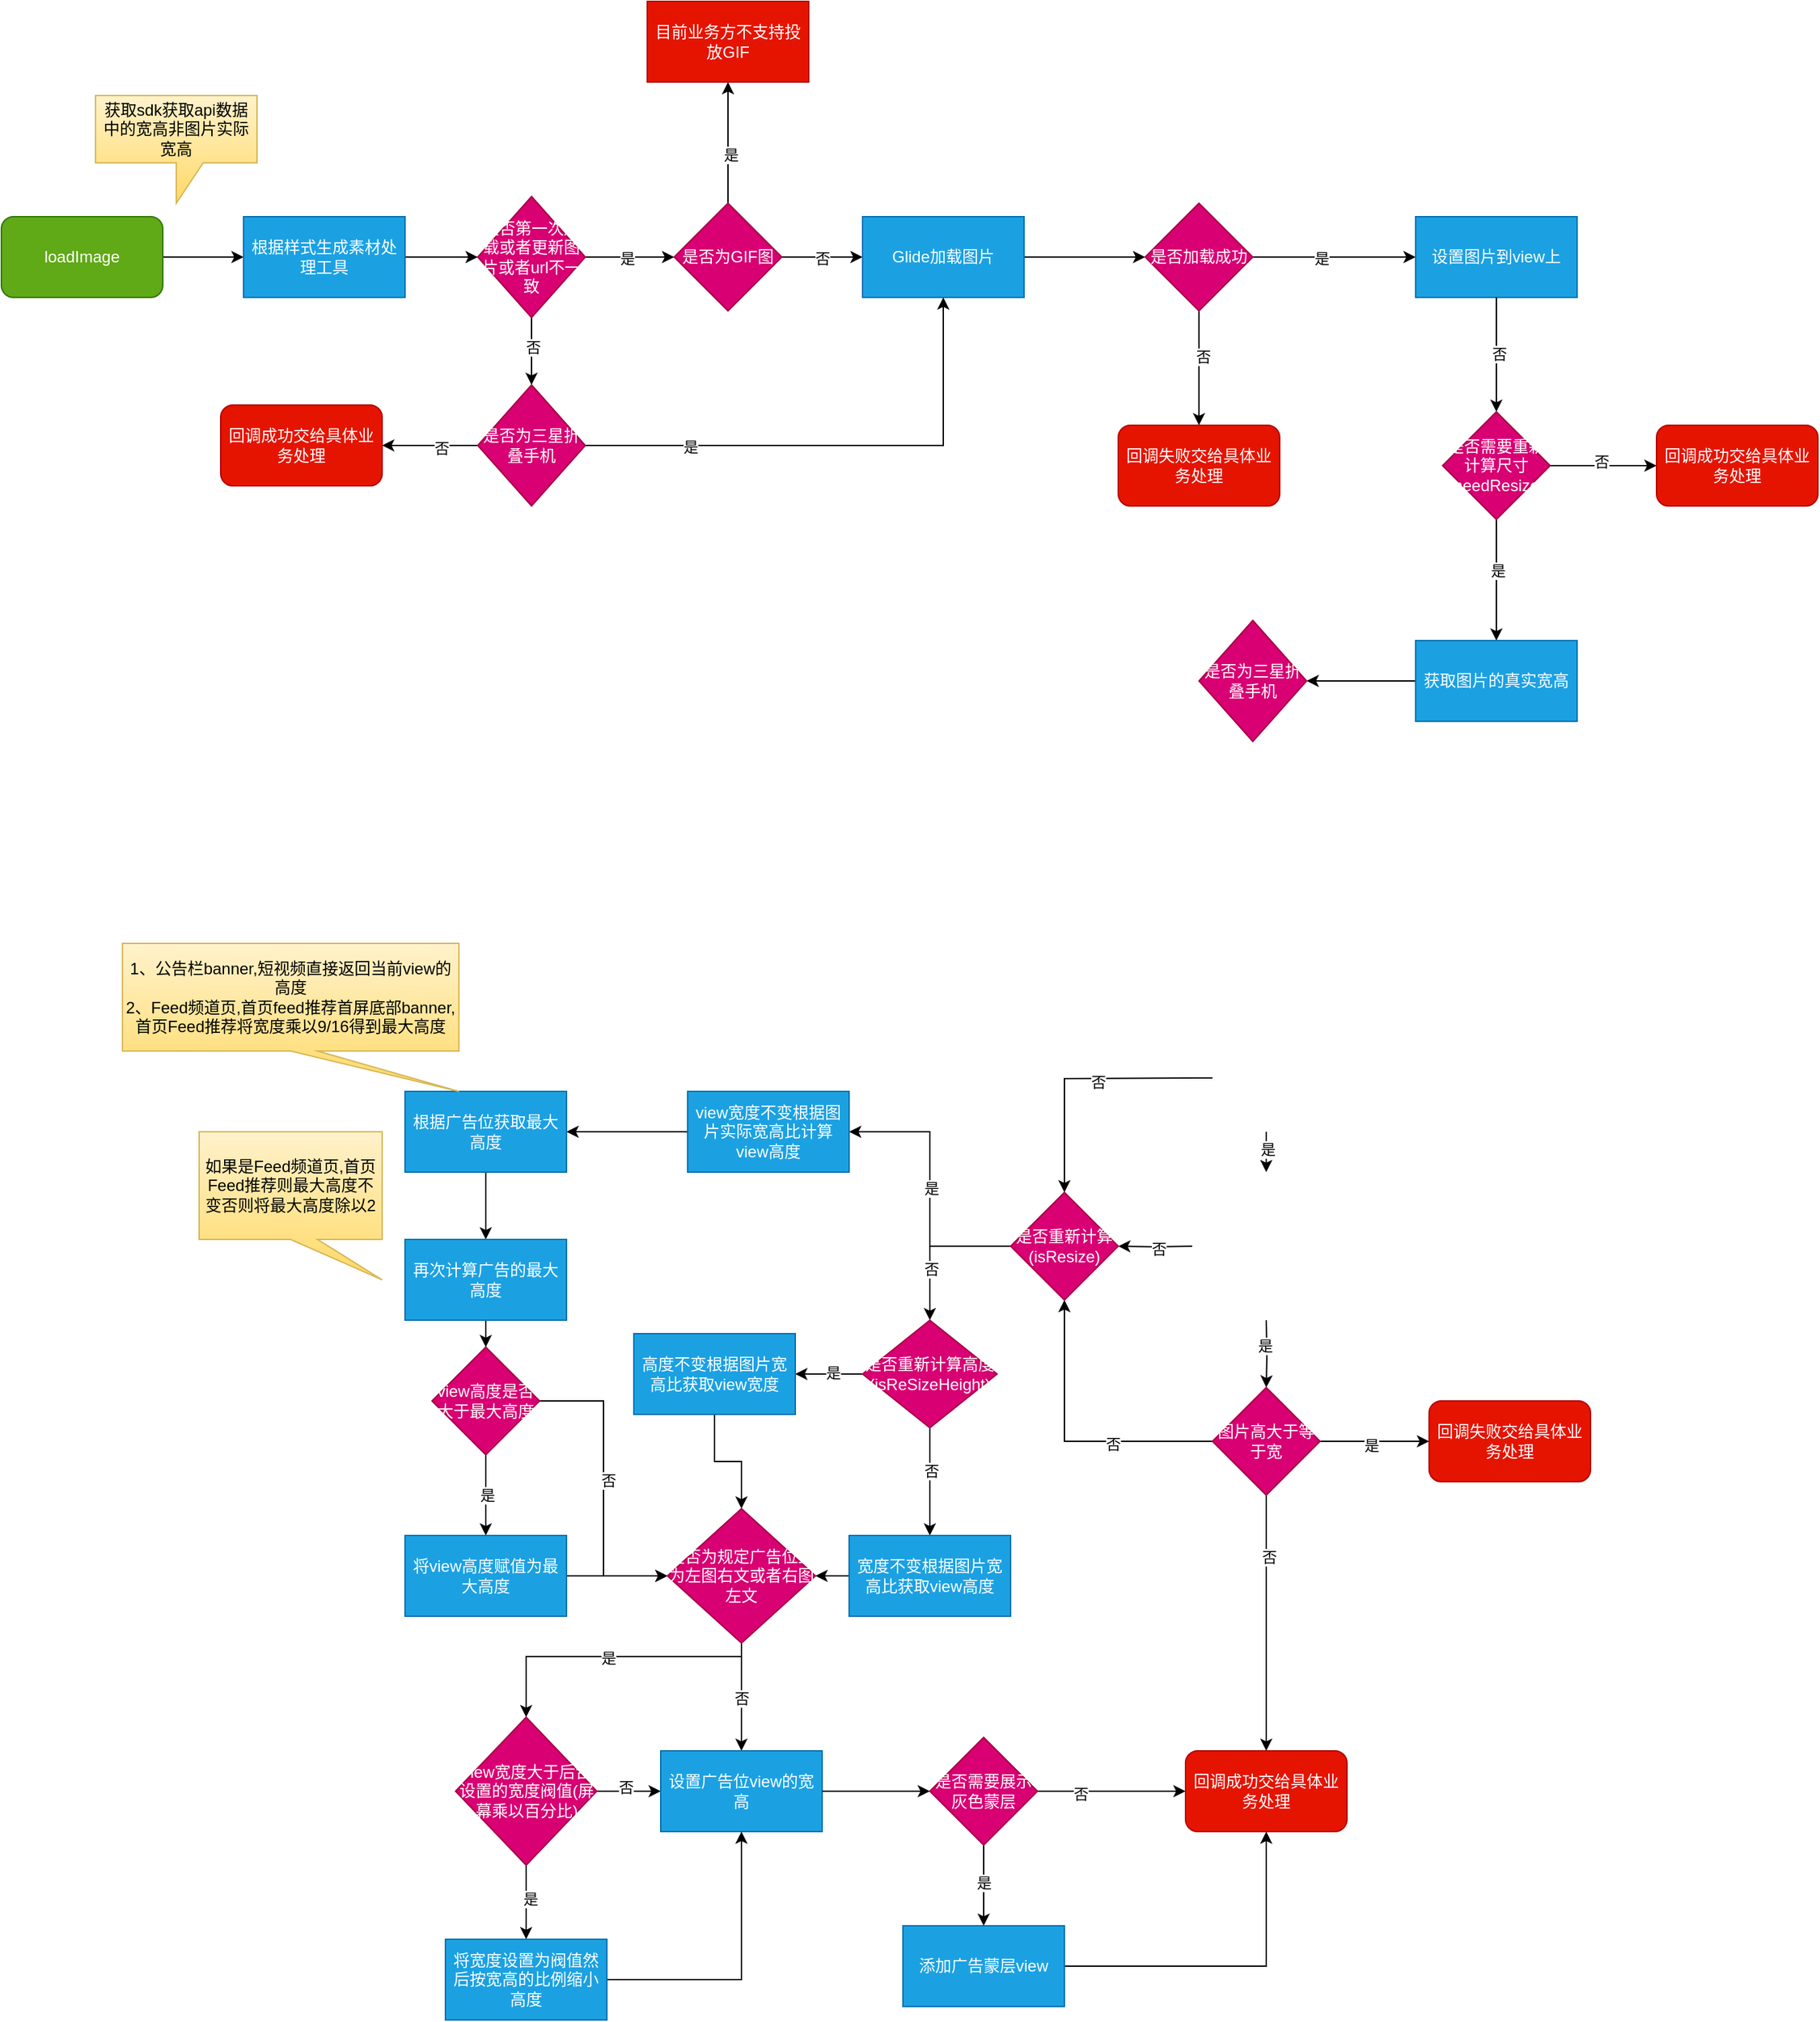 <mxfile version="24.7.6">
  <diagram name="第 1 页" id="vQQTo5CK2mZ0Q3ef4hsB">
    <mxGraphModel dx="1121" dy="620" grid="1" gridSize="10" guides="1" tooltips="1" connect="1" arrows="1" fold="1" page="1" pageScale="1" pageWidth="827" pageHeight="1169" math="0" shadow="0">
      <root>
        <mxCell id="0" />
        <mxCell id="1" parent="0" />
        <mxCell id="pHdFENeI3ban-D4qEMwR-1" value="" style="edgeStyle=orthogonalEdgeStyle;rounded=0;orthogonalLoop=1;jettySize=auto;html=1;entryX=0;entryY=0.5;entryDx=0;entryDy=0;" edge="1" parent="1" source="pHdFENeI3ban-D4qEMwR-2" target="pHdFENeI3ban-D4qEMwR-172">
          <mxGeometry relative="1" as="geometry">
            <mxPoint x="260" y="270" as="targetPoint" />
          </mxGeometry>
        </mxCell>
        <mxCell id="pHdFENeI3ban-D4qEMwR-2" value="loadImage" style="rounded=1;whiteSpace=wrap;html=1;fillColor=#60a917;fontColor=#ffffff;strokeColor=#2D7600;" vertex="1" parent="1">
          <mxGeometry x="20" y="240" width="120" height="60" as="geometry" />
        </mxCell>
        <mxCell id="pHdFENeI3ban-D4qEMwR-3" value="" style="edgeStyle=orthogonalEdgeStyle;rounded=0;orthogonalLoop=1;jettySize=auto;html=1;" edge="1" parent="1" source="pHdFENeI3ban-D4qEMwR-7" target="pHdFENeI3ban-D4qEMwR-13">
          <mxGeometry relative="1" as="geometry" />
        </mxCell>
        <mxCell id="pHdFENeI3ban-D4qEMwR-4" value="是" style="edgeLabel;html=1;align=center;verticalAlign=middle;resizable=0;points=[];" vertex="1" connectable="0" parent="pHdFENeI3ban-D4qEMwR-3">
          <mxGeometry x="-0.075" y="-1" relative="1" as="geometry">
            <mxPoint as="offset" />
          </mxGeometry>
        </mxCell>
        <mxCell id="pHdFENeI3ban-D4qEMwR-5" value="" style="edgeStyle=orthogonalEdgeStyle;rounded=0;orthogonalLoop=1;jettySize=auto;html=1;" edge="1" parent="1" source="pHdFENeI3ban-D4qEMwR-7" target="pHdFENeI3ban-D4qEMwR-169">
          <mxGeometry relative="1" as="geometry" />
        </mxCell>
        <mxCell id="pHdFENeI3ban-D4qEMwR-6" value="否" style="edgeLabel;html=1;align=center;verticalAlign=middle;resizable=0;points=[];" vertex="1" connectable="0" parent="pHdFENeI3ban-D4qEMwR-5">
          <mxGeometry x="-0.127" y="1" relative="1" as="geometry">
            <mxPoint as="offset" />
          </mxGeometry>
        </mxCell>
        <mxCell id="pHdFENeI3ban-D4qEMwR-7" value="是否第一次加载或者更新图片或者url不一致" style="rhombus;whiteSpace=wrap;html=1;fillColor=#d80073;fontColor=#ffffff;strokeColor=#A50040;" vertex="1" parent="1">
          <mxGeometry x="374" y="225" width="80" height="90" as="geometry" />
        </mxCell>
        <mxCell id="pHdFENeI3ban-D4qEMwR-8" value="获取sdk获取api数据中的宽高非图片实际宽高" style="shape=callout;whiteSpace=wrap;html=1;perimeter=calloutPerimeter;fillColor=#fff2cc;strokeColor=#d6b656;gradientColor=#ffd966;" vertex="1" parent="1">
          <mxGeometry x="90" y="150" width="120" height="80" as="geometry" />
        </mxCell>
        <mxCell id="pHdFENeI3ban-D4qEMwR-9" value="" style="edgeStyle=orthogonalEdgeStyle;rounded=0;orthogonalLoop=1;jettySize=auto;html=1;" edge="1" parent="1" source="pHdFENeI3ban-D4qEMwR-13" target="pHdFENeI3ban-D4qEMwR-14">
          <mxGeometry relative="1" as="geometry" />
        </mxCell>
        <mxCell id="pHdFENeI3ban-D4qEMwR-10" value="是" style="edgeLabel;html=1;align=center;verticalAlign=middle;resizable=0;points=[];" vertex="1" connectable="0" parent="pHdFENeI3ban-D4qEMwR-9">
          <mxGeometry x="-0.2" y="-2" relative="1" as="geometry">
            <mxPoint as="offset" />
          </mxGeometry>
        </mxCell>
        <mxCell id="pHdFENeI3ban-D4qEMwR-11" value="" style="edgeStyle=orthogonalEdgeStyle;rounded=0;orthogonalLoop=1;jettySize=auto;html=1;entryX=0;entryY=0.5;entryDx=0;entryDy=0;" edge="1" parent="1" source="pHdFENeI3ban-D4qEMwR-13" target="pHdFENeI3ban-D4qEMwR-30">
          <mxGeometry relative="1" as="geometry">
            <mxPoint x="650" y="270" as="targetPoint" />
          </mxGeometry>
        </mxCell>
        <mxCell id="pHdFENeI3ban-D4qEMwR-12" value="否" style="edgeLabel;html=1;align=center;verticalAlign=middle;resizable=0;points=[];" vertex="1" connectable="0" parent="pHdFENeI3ban-D4qEMwR-11">
          <mxGeometry y="-1" relative="1" as="geometry">
            <mxPoint as="offset" />
          </mxGeometry>
        </mxCell>
        <mxCell id="pHdFENeI3ban-D4qEMwR-13" value="是否为GIF图" style="rhombus;whiteSpace=wrap;html=1;fillColor=#d80073;fontColor=#ffffff;strokeColor=#A50040;" vertex="1" parent="1">
          <mxGeometry x="520" y="230" width="80" height="80" as="geometry" />
        </mxCell>
        <mxCell id="pHdFENeI3ban-D4qEMwR-14" value="目前业务方不支持投放GIF" style="whiteSpace=wrap;html=1;fillColor=#e51400;fontColor=#ffffff;strokeColor=#B20000;" vertex="1" parent="1">
          <mxGeometry x="500" y="80" width="120" height="60" as="geometry" />
        </mxCell>
        <mxCell id="pHdFENeI3ban-D4qEMwR-29" value="" style="edgeStyle=orthogonalEdgeStyle;rounded=0;orthogonalLoop=1;jettySize=auto;html=1;" edge="1" parent="1" source="pHdFENeI3ban-D4qEMwR-30" target="pHdFENeI3ban-D4qEMwR-75">
          <mxGeometry relative="1" as="geometry" />
        </mxCell>
        <mxCell id="pHdFENeI3ban-D4qEMwR-30" value="Glide加载图片" style="whiteSpace=wrap;html=1;fillColor=#1ba1e2;fontColor=#ffffff;strokeColor=#006EAF;" vertex="1" parent="1">
          <mxGeometry x="660" y="240" width="120" height="60" as="geometry" />
        </mxCell>
        <mxCell id="pHdFENeI3ban-D4qEMwR-71" value="" style="edgeStyle=orthogonalEdgeStyle;rounded=0;orthogonalLoop=1;jettySize=auto;html=1;" edge="1" parent="1" source="pHdFENeI3ban-D4qEMwR-75" target="pHdFENeI3ban-D4qEMwR-77">
          <mxGeometry relative="1" as="geometry" />
        </mxCell>
        <mxCell id="pHdFENeI3ban-D4qEMwR-72" value="是" style="edgeLabel;html=1;align=center;verticalAlign=middle;resizable=0;points=[];" vertex="1" connectable="0" parent="pHdFENeI3ban-D4qEMwR-71">
          <mxGeometry x="-0.162" y="-1" relative="1" as="geometry">
            <mxPoint as="offset" />
          </mxGeometry>
        </mxCell>
        <mxCell id="pHdFENeI3ban-D4qEMwR-73" value="" style="edgeStyle=orthogonalEdgeStyle;rounded=0;orthogonalLoop=1;jettySize=auto;html=1;" edge="1" parent="1" source="pHdFENeI3ban-D4qEMwR-75" target="pHdFENeI3ban-D4qEMwR-171">
          <mxGeometry relative="1" as="geometry" />
        </mxCell>
        <mxCell id="pHdFENeI3ban-D4qEMwR-74" value="否" style="edgeLabel;html=1;align=center;verticalAlign=middle;resizable=0;points=[];" vertex="1" connectable="0" parent="pHdFENeI3ban-D4qEMwR-73">
          <mxGeometry x="-0.2" y="3" relative="1" as="geometry">
            <mxPoint as="offset" />
          </mxGeometry>
        </mxCell>
        <mxCell id="pHdFENeI3ban-D4qEMwR-75" value="是否加载成功" style="rhombus;whiteSpace=wrap;html=1;fillColor=#d80073;fontColor=#ffffff;strokeColor=#A50040;" vertex="1" parent="1">
          <mxGeometry x="870" y="230" width="80" height="80" as="geometry" />
        </mxCell>
        <mxCell id="pHdFENeI3ban-D4qEMwR-77" value="设置图片到view上" style="whiteSpace=wrap;html=1;rounded=0;fillColor=#1ba1e2;fontColor=#ffffff;strokeColor=#006EAF;" vertex="1" parent="1">
          <mxGeometry x="1071" y="240" width="120" height="60" as="geometry" />
        </mxCell>
        <mxCell id="pHdFENeI3ban-D4qEMwR-80" value="" style="edgeStyle=orthogonalEdgeStyle;rounded=0;orthogonalLoop=1;jettySize=auto;html=1;exitX=0.5;exitY=1;exitDx=0;exitDy=0;" edge="1" parent="1" source="pHdFENeI3ban-D4qEMwR-77" target="pHdFENeI3ban-D4qEMwR-89">
          <mxGeometry relative="1" as="geometry">
            <mxPoint x="1131" y="480" as="sourcePoint" />
          </mxGeometry>
        </mxCell>
        <mxCell id="pHdFENeI3ban-D4qEMwR-81" value="否" style="edgeLabel;html=1;align=center;verticalAlign=middle;resizable=0;points=[];" vertex="1" connectable="0" parent="pHdFENeI3ban-D4qEMwR-80">
          <mxGeometry x="-0.011" y="2" relative="1" as="geometry">
            <mxPoint as="offset" />
          </mxGeometry>
        </mxCell>
        <mxCell id="pHdFENeI3ban-D4qEMwR-85" value="" style="edgeStyle=orthogonalEdgeStyle;rounded=0;orthogonalLoop=1;jettySize=auto;html=1;entryX=0;entryY=0.5;entryDx=0;entryDy=0;" edge="1" parent="1" source="pHdFENeI3ban-D4qEMwR-89" target="pHdFENeI3ban-D4qEMwR-90">
          <mxGeometry relative="1" as="geometry">
            <mxPoint x="1031" y="740" as="targetPoint" />
          </mxGeometry>
        </mxCell>
        <mxCell id="pHdFENeI3ban-D4qEMwR-86" value="否" style="edgeLabel;html=1;align=center;verticalAlign=middle;resizable=0;points=[];" vertex="1" connectable="0" parent="pHdFENeI3ban-D4qEMwR-85">
          <mxGeometry x="-0.056" y="3" relative="1" as="geometry">
            <mxPoint as="offset" />
          </mxGeometry>
        </mxCell>
        <mxCell id="pHdFENeI3ban-D4qEMwR-87" value="" style="edgeStyle=orthogonalEdgeStyle;rounded=0;orthogonalLoop=1;jettySize=auto;html=1;" edge="1" parent="1" source="pHdFENeI3ban-D4qEMwR-89" target="pHdFENeI3ban-D4qEMwR-92">
          <mxGeometry relative="1" as="geometry" />
        </mxCell>
        <mxCell id="pHdFENeI3ban-D4qEMwR-88" value="是" style="edgeLabel;html=1;align=center;verticalAlign=middle;resizable=0;points=[];" vertex="1" connectable="0" parent="pHdFENeI3ban-D4qEMwR-87">
          <mxGeometry x="-0.159" y="1" relative="1" as="geometry">
            <mxPoint as="offset" />
          </mxGeometry>
        </mxCell>
        <mxCell id="pHdFENeI3ban-D4qEMwR-89" value="是否需要重新计算尺寸(needResize)" style="rhombus;whiteSpace=wrap;html=1;fillColor=#d80073;fontColor=#ffffff;strokeColor=#A50040;" vertex="1" parent="1">
          <mxGeometry x="1091" y="385" width="80" height="80" as="geometry" />
        </mxCell>
        <mxCell id="pHdFENeI3ban-D4qEMwR-90" value="回调成功交给具体业务处理" style="whiteSpace=wrap;html=1;rounded=1;fillColor=#e51400;fontColor=#ffffff;strokeColor=#B20000;" vertex="1" parent="1">
          <mxGeometry x="1250" y="395" width="120" height="60" as="geometry" />
        </mxCell>
        <mxCell id="pHdFENeI3ban-D4qEMwR-91" value="" style="edgeStyle=orthogonalEdgeStyle;rounded=0;orthogonalLoop=1;jettySize=auto;html=1;entryX=1;entryY=0.5;entryDx=0;entryDy=0;" edge="1" parent="1" source="pHdFENeI3ban-D4qEMwR-92" target="pHdFENeI3ban-D4qEMwR-178">
          <mxGeometry relative="1" as="geometry">
            <mxPoint x="950" y="585" as="targetPoint" />
          </mxGeometry>
        </mxCell>
        <mxCell id="pHdFENeI3ban-D4qEMwR-92" value="获取图片的真实宽高" style="rounded=0;whiteSpace=wrap;html=1;fillColor=#1ba1e2;fontColor=#ffffff;strokeColor=#006EAF;" vertex="1" parent="1">
          <mxGeometry x="1071" y="555" width="120" height="60" as="geometry" />
        </mxCell>
        <mxCell id="pHdFENeI3ban-D4qEMwR-93" value="" style="edgeStyle=orthogonalEdgeStyle;rounded=0;orthogonalLoop=1;jettySize=auto;html=1;" edge="1" parent="1">
          <mxGeometry relative="1" as="geometry">
            <mxPoint x="960" y="920.0" as="sourcePoint" />
            <mxPoint x="960" y="950.0" as="targetPoint" />
          </mxGeometry>
        </mxCell>
        <mxCell id="pHdFENeI3ban-D4qEMwR-94" value="是" style="edgeLabel;html=1;align=center;verticalAlign=middle;resizable=0;points=[];" vertex="1" connectable="0" parent="pHdFENeI3ban-D4qEMwR-93">
          <mxGeometry x="-0.166" y="1" relative="1" as="geometry">
            <mxPoint as="offset" />
          </mxGeometry>
        </mxCell>
        <mxCell id="pHdFENeI3ban-D4qEMwR-95" style="edgeStyle=orthogonalEdgeStyle;rounded=0;orthogonalLoop=1;jettySize=auto;html=1;entryX=0.5;entryY=0;entryDx=0;entryDy=0;" edge="1" parent="1" target="pHdFENeI3ban-D4qEMwR-115">
          <mxGeometry relative="1" as="geometry">
            <mxPoint x="820" y="980" as="targetPoint" />
            <mxPoint x="920.0" y="880" as="sourcePoint" />
          </mxGeometry>
        </mxCell>
        <mxCell id="pHdFENeI3ban-D4qEMwR-96" value="否" style="edgeLabel;html=1;align=center;verticalAlign=middle;resizable=0;points=[];" vertex="1" connectable="0" parent="pHdFENeI3ban-D4qEMwR-95">
          <mxGeometry x="-0.123" y="2" relative="1" as="geometry">
            <mxPoint as="offset" />
          </mxGeometry>
        </mxCell>
        <mxCell id="pHdFENeI3ban-D4qEMwR-98" value="" style="edgeStyle=orthogonalEdgeStyle;rounded=0;orthogonalLoop=1;jettySize=auto;html=1;" edge="1" parent="1" target="pHdFENeI3ban-D4qEMwR-110">
          <mxGeometry relative="1" as="geometry">
            <mxPoint x="960" y="1060" as="sourcePoint" />
          </mxGeometry>
        </mxCell>
        <mxCell id="pHdFENeI3ban-D4qEMwR-99" value="是" style="edgeLabel;html=1;align=center;verticalAlign=middle;resizable=0;points=[];" vertex="1" connectable="0" parent="pHdFENeI3ban-D4qEMwR-98">
          <mxGeometry x="-0.245" y="-2" relative="1" as="geometry">
            <mxPoint as="offset" />
          </mxGeometry>
        </mxCell>
        <mxCell id="pHdFENeI3ban-D4qEMwR-100" value="" style="edgeStyle=orthogonalEdgeStyle;rounded=0;orthogonalLoop=1;jettySize=auto;html=1;" edge="1" parent="1" target="pHdFENeI3ban-D4qEMwR-115">
          <mxGeometry relative="1" as="geometry">
            <mxPoint x="905.0" y="1005" as="sourcePoint" />
          </mxGeometry>
        </mxCell>
        <mxCell id="pHdFENeI3ban-D4qEMwR-101" value="否" style="edgeLabel;html=1;align=center;verticalAlign=middle;resizable=0;points=[];" vertex="1" connectable="0" parent="pHdFENeI3ban-D4qEMwR-100">
          <mxGeometry x="-0.118" y="1" relative="1" as="geometry">
            <mxPoint x="-1" as="offset" />
          </mxGeometry>
        </mxCell>
        <mxCell id="pHdFENeI3ban-D4qEMwR-103" value="回调失败交给具体业务处理" style="rounded=1;whiteSpace=wrap;html=1;fillColor=#e51400;fontColor=#ffffff;strokeColor=#B20000;" vertex="1" parent="1">
          <mxGeometry x="1081" y="1120" width="120" height="60" as="geometry" />
        </mxCell>
        <mxCell id="pHdFENeI3ban-D4qEMwR-104" value="" style="edgeStyle=orthogonalEdgeStyle;rounded=0;orthogonalLoop=1;jettySize=auto;html=1;" edge="1" parent="1" source="pHdFENeI3ban-D4qEMwR-110" target="pHdFENeI3ban-D4qEMwR-103">
          <mxGeometry relative="1" as="geometry" />
        </mxCell>
        <mxCell id="pHdFENeI3ban-D4qEMwR-105" value="是" style="edgeLabel;html=1;align=center;verticalAlign=middle;resizable=0;points=[];" vertex="1" connectable="0" parent="pHdFENeI3ban-D4qEMwR-104">
          <mxGeometry x="-0.078" y="-3" relative="1" as="geometry">
            <mxPoint as="offset" />
          </mxGeometry>
        </mxCell>
        <mxCell id="pHdFENeI3ban-D4qEMwR-106" style="edgeStyle=orthogonalEdgeStyle;rounded=0;orthogonalLoop=1;jettySize=auto;html=1;entryX=0.5;entryY=1;entryDx=0;entryDy=0;" edge="1" parent="1" source="pHdFENeI3ban-D4qEMwR-110" target="pHdFENeI3ban-D4qEMwR-115">
          <mxGeometry relative="1" as="geometry" />
        </mxCell>
        <mxCell id="pHdFENeI3ban-D4qEMwR-107" value="否" style="edgeLabel;html=1;align=center;verticalAlign=middle;resizable=0;points=[];" vertex="1" connectable="0" parent="pHdFENeI3ban-D4qEMwR-106">
          <mxGeometry x="-0.321" y="2" relative="1" as="geometry">
            <mxPoint x="-1" as="offset" />
          </mxGeometry>
        </mxCell>
        <mxCell id="pHdFENeI3ban-D4qEMwR-108" style="edgeStyle=orthogonalEdgeStyle;rounded=0;orthogonalLoop=1;jettySize=auto;html=1;" edge="1" parent="1" source="pHdFENeI3ban-D4qEMwR-110" target="pHdFENeI3ban-D4qEMwR-158">
          <mxGeometry relative="1" as="geometry" />
        </mxCell>
        <mxCell id="pHdFENeI3ban-D4qEMwR-109" value="否" style="edgeLabel;html=1;align=center;verticalAlign=middle;resizable=0;points=[];" vertex="1" connectable="0" parent="pHdFENeI3ban-D4qEMwR-108">
          <mxGeometry x="-0.517" y="2" relative="1" as="geometry">
            <mxPoint as="offset" />
          </mxGeometry>
        </mxCell>
        <mxCell id="pHdFENeI3ban-D4qEMwR-110" value="图片高大于等于宽" style="rhombus;whiteSpace=wrap;html=1;rounded=0;fillColor=#d80073;fontColor=#ffffff;strokeColor=#A50040;" vertex="1" parent="1">
          <mxGeometry x="920" y="1110" width="80" height="80" as="geometry" />
        </mxCell>
        <mxCell id="pHdFENeI3ban-D4qEMwR-111" style="edgeStyle=orthogonalEdgeStyle;rounded=0;orthogonalLoop=1;jettySize=auto;html=1;entryX=1;entryY=0.5;entryDx=0;entryDy=0;" edge="1" parent="1" source="pHdFENeI3ban-D4qEMwR-115" target="pHdFENeI3ban-D4qEMwR-117">
          <mxGeometry relative="1" as="geometry" />
        </mxCell>
        <mxCell id="pHdFENeI3ban-D4qEMwR-112" value="是" style="edgeLabel;html=1;align=center;verticalAlign=middle;resizable=0;points=[];" vertex="1" connectable="0" parent="pHdFENeI3ban-D4qEMwR-111">
          <mxGeometry x="-0.006" y="-1" relative="1" as="geometry">
            <mxPoint y="-1" as="offset" />
          </mxGeometry>
        </mxCell>
        <mxCell id="pHdFENeI3ban-D4qEMwR-113" style="edgeStyle=orthogonalEdgeStyle;rounded=0;orthogonalLoop=1;jettySize=auto;html=1;entryX=0.5;entryY=0;entryDx=0;entryDy=0;" edge="1" parent="1" source="pHdFENeI3ban-D4qEMwR-115" target="pHdFENeI3ban-D4qEMwR-135">
          <mxGeometry relative="1" as="geometry" />
        </mxCell>
        <mxCell id="pHdFENeI3ban-D4qEMwR-114" value="否" style="edgeLabel;html=1;align=center;verticalAlign=middle;resizable=0;points=[];" vertex="1" connectable="0" parent="pHdFENeI3ban-D4qEMwR-113">
          <mxGeometry x="0.343" y="1" relative="1" as="geometry">
            <mxPoint as="offset" />
          </mxGeometry>
        </mxCell>
        <mxCell id="pHdFENeI3ban-D4qEMwR-115" value="是否重新计算(isResize)" style="rhombus;whiteSpace=wrap;html=1;fillColor=#d80073;fontColor=#ffffff;strokeColor=#A50040;" vertex="1" parent="1">
          <mxGeometry x="770" y="965" width="80" height="80" as="geometry" />
        </mxCell>
        <mxCell id="pHdFENeI3ban-D4qEMwR-116" value="" style="edgeStyle=orthogonalEdgeStyle;rounded=0;orthogonalLoop=1;jettySize=auto;html=1;" edge="1" parent="1" source="pHdFENeI3ban-D4qEMwR-117" target="pHdFENeI3ban-D4qEMwR-119">
          <mxGeometry relative="1" as="geometry" />
        </mxCell>
        <mxCell id="pHdFENeI3ban-D4qEMwR-117" value="view宽度不变根据图片实际宽高比计算view高度" style="rounded=0;whiteSpace=wrap;html=1;fillColor=#1ba1e2;fontColor=#ffffff;strokeColor=#006EAF;" vertex="1" parent="1">
          <mxGeometry x="530" y="890" width="120" height="60" as="geometry" />
        </mxCell>
        <mxCell id="pHdFENeI3ban-D4qEMwR-118" value="" style="edgeStyle=orthogonalEdgeStyle;rounded=0;orthogonalLoop=1;jettySize=auto;html=1;" edge="1" parent="1" source="pHdFENeI3ban-D4qEMwR-119" target="pHdFENeI3ban-D4qEMwR-122">
          <mxGeometry relative="1" as="geometry" />
        </mxCell>
        <mxCell id="pHdFENeI3ban-D4qEMwR-119" value="根据广告位获取最大高度" style="rounded=0;whiteSpace=wrap;html=1;fillColor=#1ba1e2;fontColor=#ffffff;strokeColor=#006EAF;" vertex="1" parent="1">
          <mxGeometry x="320" y="890" width="120" height="60" as="geometry" />
        </mxCell>
        <mxCell id="pHdFENeI3ban-D4qEMwR-120" value="1、公告栏banner,短视频直接返回当前view的高度&lt;div&gt;2、Feed频道页,首页feed推荐首屏底部banner,首页Feed推荐将宽度乘以9/16得到最大高度&lt;/div&gt;" style="shape=callout;whiteSpace=wrap;html=1;perimeter=calloutPerimeter;position2=1;fillColor=#fff2cc;gradientColor=#ffd966;strokeColor=#d6b656;" vertex="1" parent="1">
          <mxGeometry x="110" y="780" width="250" height="110" as="geometry" />
        </mxCell>
        <mxCell id="pHdFENeI3ban-D4qEMwR-121" value="" style="edgeStyle=orthogonalEdgeStyle;rounded=0;orthogonalLoop=1;jettySize=auto;html=1;" edge="1" parent="1" source="pHdFENeI3ban-D4qEMwR-122" target="pHdFENeI3ban-D4qEMwR-128">
          <mxGeometry relative="1" as="geometry" />
        </mxCell>
        <mxCell id="pHdFENeI3ban-D4qEMwR-122" value="再次计算广告的最大高度" style="rounded=0;whiteSpace=wrap;html=1;fillColor=#1ba1e2;fontColor=#ffffff;strokeColor=#006EAF;" vertex="1" parent="1">
          <mxGeometry x="320" y="1000" width="120" height="60" as="geometry" />
        </mxCell>
        <mxCell id="pHdFENeI3ban-D4qEMwR-123" value="如果是Feed频道页,首页Feed推荐则最大高度不变否则将最大高度除以2" style="shape=callout;whiteSpace=wrap;html=1;perimeter=calloutPerimeter;position2=1;fillColor=#fff2cc;gradientColor=#ffd966;strokeColor=#d6b656;" vertex="1" parent="1">
          <mxGeometry x="167" y="920" width="136" height="110" as="geometry" />
        </mxCell>
        <mxCell id="pHdFENeI3ban-D4qEMwR-124" value="" style="edgeStyle=orthogonalEdgeStyle;rounded=0;orthogonalLoop=1;jettySize=auto;html=1;" edge="1" parent="1" source="pHdFENeI3ban-D4qEMwR-128" target="pHdFENeI3ban-D4qEMwR-130">
          <mxGeometry relative="1" as="geometry" />
        </mxCell>
        <mxCell id="pHdFENeI3ban-D4qEMwR-125" value="是" style="edgeLabel;html=1;align=center;verticalAlign=middle;resizable=0;points=[];" vertex="1" connectable="0" parent="pHdFENeI3ban-D4qEMwR-124">
          <mxGeometry x="-0.003" y="1" relative="1" as="geometry">
            <mxPoint as="offset" />
          </mxGeometry>
        </mxCell>
        <mxCell id="pHdFENeI3ban-D4qEMwR-126" style="edgeStyle=orthogonalEdgeStyle;rounded=0;orthogonalLoop=1;jettySize=auto;html=1;entryX=0;entryY=0.5;entryDx=0;entryDy=0;" edge="1" parent="1" source="pHdFENeI3ban-D4qEMwR-128" target="pHdFENeI3ban-D4qEMwR-144">
          <mxGeometry relative="1" as="geometry" />
        </mxCell>
        <mxCell id="pHdFENeI3ban-D4qEMwR-127" value="否" style="edgeLabel;html=1;align=center;verticalAlign=middle;resizable=0;points=[];" vertex="1" connectable="0" parent="pHdFENeI3ban-D4qEMwR-126">
          <mxGeometry x="-0.068" y="3" relative="1" as="geometry">
            <mxPoint y="1" as="offset" />
          </mxGeometry>
        </mxCell>
        <mxCell id="pHdFENeI3ban-D4qEMwR-128" value="view高度是否大于最大高度" style="rhombus;whiteSpace=wrap;html=1;rounded=0;fillColor=#d80073;fontColor=#ffffff;strokeColor=#A50040;" vertex="1" parent="1">
          <mxGeometry x="340" y="1080" width="80" height="80" as="geometry" />
        </mxCell>
        <mxCell id="pHdFENeI3ban-D4qEMwR-129" value="" style="edgeStyle=orthogonalEdgeStyle;rounded=0;orthogonalLoop=1;jettySize=auto;html=1;" edge="1" parent="1" source="pHdFENeI3ban-D4qEMwR-130" target="pHdFENeI3ban-D4qEMwR-144">
          <mxGeometry relative="1" as="geometry" />
        </mxCell>
        <mxCell id="pHdFENeI3ban-D4qEMwR-130" value="将view高度赋值为最大高度" style="whiteSpace=wrap;html=1;rounded=0;fillColor=#1ba1e2;fontColor=#ffffff;strokeColor=#006EAF;" vertex="1" parent="1">
          <mxGeometry x="320" y="1220" width="120" height="60" as="geometry" />
        </mxCell>
        <mxCell id="pHdFENeI3ban-D4qEMwR-131" value="" style="edgeStyle=orthogonalEdgeStyle;rounded=0;orthogonalLoop=1;jettySize=auto;html=1;" edge="1" parent="1" source="pHdFENeI3ban-D4qEMwR-135" target="pHdFENeI3ban-D4qEMwR-137">
          <mxGeometry relative="1" as="geometry" />
        </mxCell>
        <mxCell id="pHdFENeI3ban-D4qEMwR-132" value="是" style="edgeLabel;html=1;align=center;verticalAlign=middle;resizable=0;points=[];" vertex="1" connectable="0" parent="pHdFENeI3ban-D4qEMwR-131">
          <mxGeometry x="-0.096" y="-1" relative="1" as="geometry">
            <mxPoint as="offset" />
          </mxGeometry>
        </mxCell>
        <mxCell id="pHdFENeI3ban-D4qEMwR-133" value="" style="edgeStyle=orthogonalEdgeStyle;rounded=0;orthogonalLoop=1;jettySize=auto;html=1;" edge="1" parent="1" source="pHdFENeI3ban-D4qEMwR-135" target="pHdFENeI3ban-D4qEMwR-139">
          <mxGeometry relative="1" as="geometry" />
        </mxCell>
        <mxCell id="pHdFENeI3ban-D4qEMwR-134" value="否" style="edgeLabel;html=1;align=center;verticalAlign=middle;resizable=0;points=[];" vertex="1" connectable="0" parent="pHdFENeI3ban-D4qEMwR-133">
          <mxGeometry x="-0.2" y="1" relative="1" as="geometry">
            <mxPoint as="offset" />
          </mxGeometry>
        </mxCell>
        <mxCell id="pHdFENeI3ban-D4qEMwR-135" value="是否重新计算高度(isReSizeHeight)" style="rhombus;whiteSpace=wrap;html=1;fillColor=#d80073;fontColor=#ffffff;strokeColor=#A50040;" vertex="1" parent="1">
          <mxGeometry x="660" y="1060" width="100" height="80" as="geometry" />
        </mxCell>
        <mxCell id="pHdFENeI3ban-D4qEMwR-136" value="" style="edgeStyle=orthogonalEdgeStyle;rounded=0;orthogonalLoop=1;jettySize=auto;html=1;" edge="1" parent="1" source="pHdFENeI3ban-D4qEMwR-137" target="pHdFENeI3ban-D4qEMwR-144">
          <mxGeometry relative="1" as="geometry" />
        </mxCell>
        <mxCell id="pHdFENeI3ban-D4qEMwR-137" value="高度不变根据图片宽高比获取view宽度" style="whiteSpace=wrap;html=1;fillColor=#1ba1e2;fontColor=#ffffff;strokeColor=#006EAF;" vertex="1" parent="1">
          <mxGeometry x="490" y="1070" width="120" height="60" as="geometry" />
        </mxCell>
        <mxCell id="pHdFENeI3ban-D4qEMwR-138" value="" style="edgeStyle=orthogonalEdgeStyle;rounded=0;orthogonalLoop=1;jettySize=auto;html=1;" edge="1" parent="1" source="pHdFENeI3ban-D4qEMwR-139" target="pHdFENeI3ban-D4qEMwR-144">
          <mxGeometry relative="1" as="geometry" />
        </mxCell>
        <mxCell id="pHdFENeI3ban-D4qEMwR-139" value="宽度不变根据图片宽高比获取view高度" style="whiteSpace=wrap;html=1;fillColor=#1ba1e2;fontColor=#ffffff;strokeColor=#006EAF;" vertex="1" parent="1">
          <mxGeometry x="650" y="1220" width="120" height="60" as="geometry" />
        </mxCell>
        <mxCell id="pHdFENeI3ban-D4qEMwR-140" value="" style="edgeStyle=orthogonalEdgeStyle;rounded=0;orthogonalLoop=1;jettySize=auto;html=1;" edge="1" parent="1" source="pHdFENeI3ban-D4qEMwR-144" target="pHdFENeI3ban-D4qEMwR-149">
          <mxGeometry relative="1" as="geometry">
            <Array as="points">
              <mxPoint x="570" y="1310" />
              <mxPoint x="410" y="1310" />
            </Array>
          </mxGeometry>
        </mxCell>
        <mxCell id="pHdFENeI3ban-D4qEMwR-141" value="是" style="edgeLabel;html=1;align=center;verticalAlign=middle;resizable=0;points=[];" vertex="1" connectable="0" parent="pHdFENeI3ban-D4qEMwR-140">
          <mxGeometry x="0.015" y="1" relative="1" as="geometry">
            <mxPoint as="offset" />
          </mxGeometry>
        </mxCell>
        <mxCell id="pHdFENeI3ban-D4qEMwR-142" style="edgeStyle=orthogonalEdgeStyle;rounded=0;orthogonalLoop=1;jettySize=auto;html=1;" edge="1" parent="1" source="pHdFENeI3ban-D4qEMwR-144" target="pHdFENeI3ban-D4qEMwR-152">
          <mxGeometry relative="1" as="geometry" />
        </mxCell>
        <mxCell id="pHdFENeI3ban-D4qEMwR-143" value="否" style="edgeLabel;html=1;align=center;verticalAlign=middle;resizable=0;points=[];" vertex="1" connectable="0" parent="pHdFENeI3ban-D4qEMwR-142">
          <mxGeometry x="-0.493" y="1" relative="1" as="geometry">
            <mxPoint x="-1" y="20" as="offset" />
          </mxGeometry>
        </mxCell>
        <mxCell id="pHdFENeI3ban-D4qEMwR-144" value="是否为规定广告位且为左图右文或者右图左文" style="rhombus;whiteSpace=wrap;html=1;fillColor=#d80073;fontColor=#ffffff;strokeColor=#A50040;" vertex="1" parent="1">
          <mxGeometry x="515" y="1200" width="110" height="100" as="geometry" />
        </mxCell>
        <mxCell id="pHdFENeI3ban-D4qEMwR-145" value="" style="edgeStyle=orthogonalEdgeStyle;rounded=0;orthogonalLoop=1;jettySize=auto;html=1;" edge="1" parent="1" source="pHdFENeI3ban-D4qEMwR-149" target="pHdFENeI3ban-D4qEMwR-151">
          <mxGeometry relative="1" as="geometry" />
        </mxCell>
        <mxCell id="pHdFENeI3ban-D4qEMwR-146" value="是" style="edgeLabel;html=1;align=center;verticalAlign=middle;resizable=0;points=[];" vertex="1" connectable="0" parent="pHdFENeI3ban-D4qEMwR-145">
          <mxGeometry x="-0.1" y="3" relative="1" as="geometry">
            <mxPoint as="offset" />
          </mxGeometry>
        </mxCell>
        <mxCell id="pHdFENeI3ban-D4qEMwR-147" value="" style="edgeStyle=orthogonalEdgeStyle;rounded=0;orthogonalLoop=1;jettySize=auto;html=1;" edge="1" parent="1" source="pHdFENeI3ban-D4qEMwR-149" target="pHdFENeI3ban-D4qEMwR-152">
          <mxGeometry relative="1" as="geometry" />
        </mxCell>
        <mxCell id="pHdFENeI3ban-D4qEMwR-148" value="否" style="edgeLabel;html=1;align=center;verticalAlign=middle;resizable=0;points=[];" vertex="1" connectable="0" parent="pHdFENeI3ban-D4qEMwR-147">
          <mxGeometry x="-0.095" y="3" relative="1" as="geometry">
            <mxPoint as="offset" />
          </mxGeometry>
        </mxCell>
        <mxCell id="pHdFENeI3ban-D4qEMwR-149" value="view宽度大于后台设置的宽度阀值(屏幕乘以百分比)" style="rhombus;whiteSpace=wrap;html=1;fillColor=#d80073;fontColor=#ffffff;strokeColor=#A50040;" vertex="1" parent="1">
          <mxGeometry x="357.5" y="1355" width="105" height="110" as="geometry" />
        </mxCell>
        <mxCell id="pHdFENeI3ban-D4qEMwR-150" style="edgeStyle=orthogonalEdgeStyle;rounded=0;orthogonalLoop=1;jettySize=auto;html=1;entryX=0.5;entryY=1;entryDx=0;entryDy=0;" edge="1" parent="1" source="pHdFENeI3ban-D4qEMwR-151" target="pHdFENeI3ban-D4qEMwR-152">
          <mxGeometry relative="1" as="geometry">
            <Array as="points">
              <mxPoint x="570" y="1550" />
            </Array>
          </mxGeometry>
        </mxCell>
        <mxCell id="pHdFENeI3ban-D4qEMwR-151" value="将宽度设置为阀值然后按宽高的比例缩小高度" style="rounded=0;whiteSpace=wrap;html=1;fillColor=#1ba1e2;fontColor=#ffffff;strokeColor=#006EAF;" vertex="1" parent="1">
          <mxGeometry x="350" y="1520" width="120" height="60" as="geometry" />
        </mxCell>
        <mxCell id="pHdFENeI3ban-D4qEMwR-152" value="设置广告位view的宽高" style="rounded=0;whiteSpace=wrap;html=1;fillColor=#1ba1e2;fontColor=#ffffff;strokeColor=#006EAF;" vertex="1" parent="1">
          <mxGeometry x="510" y="1380" width="120" height="60" as="geometry" />
        </mxCell>
        <mxCell id="pHdFENeI3ban-D4qEMwR-153" style="edgeStyle=orthogonalEdgeStyle;rounded=0;orthogonalLoop=1;jettySize=auto;html=1;" edge="1" parent="1" source="pHdFENeI3ban-D4qEMwR-157" target="pHdFENeI3ban-D4qEMwR-158">
          <mxGeometry relative="1" as="geometry" />
        </mxCell>
        <mxCell id="pHdFENeI3ban-D4qEMwR-154" value="否" style="edgeLabel;html=1;align=center;verticalAlign=middle;resizable=0;points=[];" vertex="1" connectable="0" parent="pHdFENeI3ban-D4qEMwR-153">
          <mxGeometry x="-0.421" y="-2" relative="1" as="geometry">
            <mxPoint as="offset" />
          </mxGeometry>
        </mxCell>
        <mxCell id="pHdFENeI3ban-D4qEMwR-155" value="" style="edgeStyle=orthogonalEdgeStyle;rounded=0;orthogonalLoop=1;jettySize=auto;html=1;" edge="1" parent="1" source="pHdFENeI3ban-D4qEMwR-157" target="pHdFENeI3ban-D4qEMwR-161">
          <mxGeometry relative="1" as="geometry" />
        </mxCell>
        <mxCell id="pHdFENeI3ban-D4qEMwR-156" value="是" style="edgeLabel;html=1;align=center;verticalAlign=middle;resizable=0;points=[];" vertex="1" connectable="0" parent="pHdFENeI3ban-D4qEMwR-155">
          <mxGeometry x="-0.091" relative="1" as="geometry">
            <mxPoint as="offset" />
          </mxGeometry>
        </mxCell>
        <mxCell id="pHdFENeI3ban-D4qEMwR-157" value="是否需要展示灰色蒙层" style="rhombus;whiteSpace=wrap;html=1;rounded=0;fillColor=#d80073;fontColor=#ffffff;strokeColor=#A50040;" vertex="1" parent="1">
          <mxGeometry x="710" y="1370" width="80" height="80" as="geometry" />
        </mxCell>
        <mxCell id="pHdFENeI3ban-D4qEMwR-158" value="回调成功交给具体业务处理" style="whiteSpace=wrap;html=1;rounded=1;fillColor=#e51400;fontColor=#ffffff;strokeColor=#B20000;rotation=0;" vertex="1" parent="1">
          <mxGeometry x="900" y="1380" width="120" height="60" as="geometry" />
        </mxCell>
        <mxCell id="pHdFENeI3ban-D4qEMwR-159" value="" style="edgeStyle=orthogonalEdgeStyle;rounded=0;orthogonalLoop=1;jettySize=auto;html=1;" edge="1" parent="1" source="pHdFENeI3ban-D4qEMwR-161" target="pHdFENeI3ban-D4qEMwR-158">
          <mxGeometry relative="1" as="geometry" />
        </mxCell>
        <mxCell id="pHdFENeI3ban-D4qEMwR-160" value="" style="edgeStyle=orthogonalEdgeStyle;rounded=0;orthogonalLoop=1;jettySize=auto;html=1;entryX=0;entryY=0.5;entryDx=0;entryDy=0;" edge="1" parent="1" source="pHdFENeI3ban-D4qEMwR-152" target="pHdFENeI3ban-D4qEMwR-157">
          <mxGeometry relative="1" as="geometry">
            <mxPoint x="630" y="1410" as="sourcePoint" />
            <mxPoint x="710" y="1500" as="targetPoint" />
          </mxGeometry>
        </mxCell>
        <mxCell id="pHdFENeI3ban-D4qEMwR-161" value="添加广告蒙层view" style="whiteSpace=wrap;html=1;rounded=0;fillColor=#1ba1e2;fontColor=#ffffff;strokeColor=#006EAF;" vertex="1" parent="1">
          <mxGeometry x="690" y="1510" width="120" height="60" as="geometry" />
        </mxCell>
        <mxCell id="pHdFENeI3ban-D4qEMwR-165" style="edgeStyle=orthogonalEdgeStyle;rounded=0;orthogonalLoop=1;jettySize=auto;html=1;" edge="1" parent="1" source="pHdFENeI3ban-D4qEMwR-169" target="pHdFENeI3ban-D4qEMwR-30">
          <mxGeometry relative="1" as="geometry" />
        </mxCell>
        <mxCell id="pHdFENeI3ban-D4qEMwR-166" value="是" style="edgeLabel;html=1;align=center;verticalAlign=middle;resizable=0;points=[];" vertex="1" connectable="0" parent="pHdFENeI3ban-D4qEMwR-165">
          <mxGeometry x="-0.586" y="-1" relative="1" as="geometry">
            <mxPoint as="offset" />
          </mxGeometry>
        </mxCell>
        <mxCell id="pHdFENeI3ban-D4qEMwR-167" value="" style="edgeStyle=orthogonalEdgeStyle;rounded=0;orthogonalLoop=1;jettySize=auto;html=1;" edge="1" parent="1" source="pHdFENeI3ban-D4qEMwR-169" target="pHdFENeI3ban-D4qEMwR-170">
          <mxGeometry relative="1" as="geometry" />
        </mxCell>
        <mxCell id="pHdFENeI3ban-D4qEMwR-168" value="否" style="edgeLabel;html=1;align=center;verticalAlign=middle;resizable=0;points=[];" vertex="1" connectable="0" parent="pHdFENeI3ban-D4qEMwR-167">
          <mxGeometry x="-0.222" y="2" relative="1" as="geometry">
            <mxPoint as="offset" />
          </mxGeometry>
        </mxCell>
        <mxCell id="pHdFENeI3ban-D4qEMwR-169" value="是否为三星折叠手机" style="rhombus;whiteSpace=wrap;html=1;fillColor=#d80073;fontColor=#ffffff;strokeColor=#A50040;" vertex="1" parent="1">
          <mxGeometry x="374" y="365" width="80" height="90" as="geometry" />
        </mxCell>
        <mxCell id="pHdFENeI3ban-D4qEMwR-170" value="回调成功交给具体业务处理" style="whiteSpace=wrap;html=1;rounded=1;fillColor=#e51400;fontColor=#ffffff;strokeColor=#B20000;" vertex="1" parent="1">
          <mxGeometry x="183" y="380" width="120" height="60" as="geometry" />
        </mxCell>
        <mxCell id="pHdFENeI3ban-D4qEMwR-171" value="回调失败交给具体业务处理" style="rounded=1;whiteSpace=wrap;html=1;fillColor=#e51400;fontColor=#ffffff;strokeColor=#B20000;" vertex="1" parent="1">
          <mxGeometry x="850" y="395" width="120" height="60" as="geometry" />
        </mxCell>
        <mxCell id="pHdFENeI3ban-D4qEMwR-173" value="" style="edgeStyle=orthogonalEdgeStyle;rounded=0;orthogonalLoop=1;jettySize=auto;html=1;" edge="1" parent="1" source="pHdFENeI3ban-D4qEMwR-172" target="pHdFENeI3ban-D4qEMwR-7">
          <mxGeometry relative="1" as="geometry" />
        </mxCell>
        <mxCell id="pHdFENeI3ban-D4qEMwR-172" value="根据样式生成素材处理工具" style="whiteSpace=wrap;html=1;fillColor=#1ba1e2;fontColor=#ffffff;strokeColor=#006EAF;" vertex="1" parent="1">
          <mxGeometry x="200" y="240" width="120" height="60" as="geometry" />
        </mxCell>
        <mxCell id="pHdFENeI3ban-D4qEMwR-178" value="是否为三星折叠手机" style="rhombus;whiteSpace=wrap;html=1;fillColor=#d80073;fontColor=#ffffff;strokeColor=#A50040;" vertex="1" parent="1">
          <mxGeometry x="910" y="540" width="80" height="90" as="geometry" />
        </mxCell>
      </root>
    </mxGraphModel>
  </diagram>
</mxfile>
